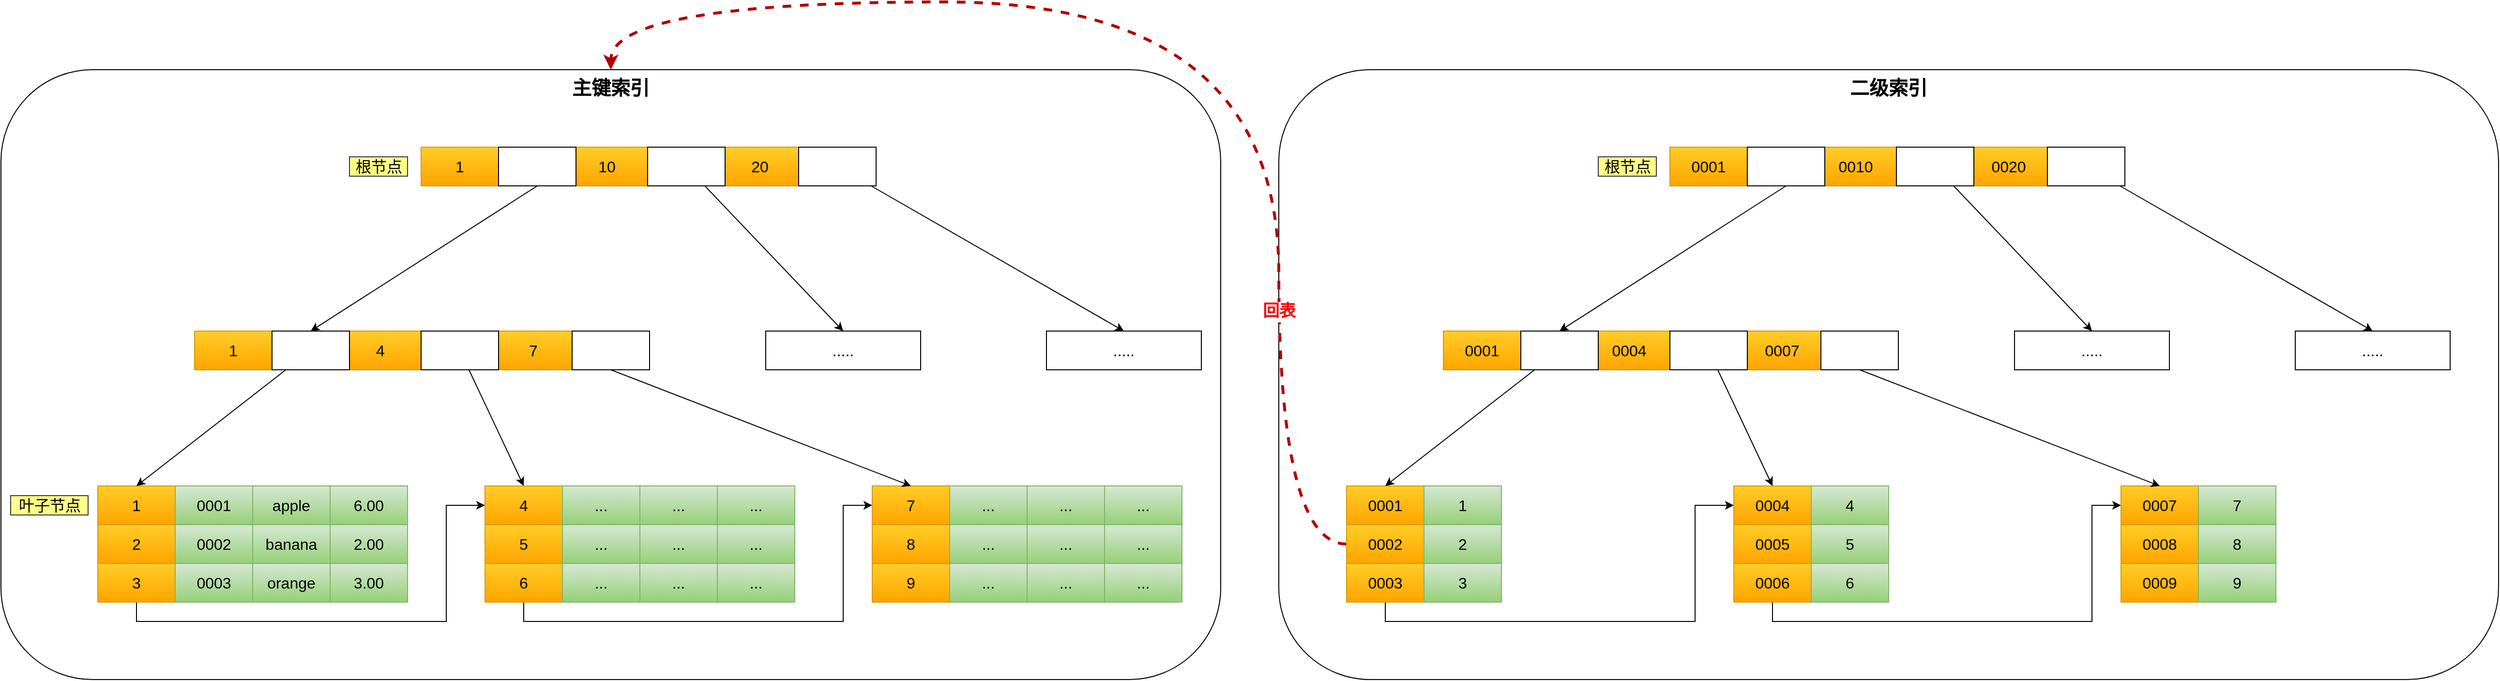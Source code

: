 <mxfile version="18.1.1" type="github">
  <diagram id="iryZJKMmHRh9ckvreK3M" name="Page-1">
    <mxGraphModel dx="1056" dy="1854" grid="1" gridSize="10" guides="1" tooltips="1" connect="1" arrows="1" fold="1" page="1" pageScale="1" pageWidth="827" pageHeight="1169" math="0" shadow="0">
      <root>
        <mxCell id="0" />
        <mxCell id="1" parent="0" />
        <mxCell id="uAFPjLMtLkPOJIP_Cxoe-147" value="二级索引" style="rounded=1;whiteSpace=wrap;html=1;verticalAlign=top;fontSize=20;fontStyle=1" vertex="1" parent="1">
          <mxGeometry x="1420" y="-480" width="1260" height="630" as="geometry" />
        </mxCell>
        <mxCell id="uAFPjLMtLkPOJIP_Cxoe-146" value="主键索引" style="rounded=1;whiteSpace=wrap;html=1;verticalAlign=top;fontSize=20;fontStyle=1" vertex="1" parent="1">
          <mxGeometry x="100" y="-480" width="1260" height="630" as="geometry" />
        </mxCell>
        <mxCell id="uAFPjLMtLkPOJIP_Cxoe-1" value="1" style="rounded=0;whiteSpace=wrap;html=1;fontSize=16;fillColor=#ffcd28;gradientColor=#ffa500;strokeColor=#d79b00;" vertex="1" parent="1">
          <mxGeometry x="200" y="-50" width="80" height="40" as="geometry" />
        </mxCell>
        <mxCell id="uAFPjLMtLkPOJIP_Cxoe-2" value="0001" style="rounded=0;whiteSpace=wrap;html=1;fontSize=16;fillColor=#d5e8d4;gradientColor=#97d077;strokeColor=#82b366;" vertex="1" parent="1">
          <mxGeometry x="280" y="-50" width="80" height="40" as="geometry" />
        </mxCell>
        <mxCell id="uAFPjLMtLkPOJIP_Cxoe-3" value="apple" style="rounded=0;whiteSpace=wrap;html=1;fontSize=16;fillColor=#d5e8d4;gradientColor=#97d077;strokeColor=#82b366;" vertex="1" parent="1">
          <mxGeometry x="360" y="-50" width="80" height="40" as="geometry" />
        </mxCell>
        <mxCell id="uAFPjLMtLkPOJIP_Cxoe-4" value="6.00" style="rounded=0;whiteSpace=wrap;html=1;fontSize=16;fillColor=#d5e8d4;gradientColor=#97d077;strokeColor=#82b366;" vertex="1" parent="1">
          <mxGeometry x="440" y="-50" width="80" height="40" as="geometry" />
        </mxCell>
        <mxCell id="uAFPjLMtLkPOJIP_Cxoe-5" value="2" style="rounded=0;whiteSpace=wrap;html=1;fontSize=16;fillColor=#ffcd28;gradientColor=#ffa500;strokeColor=#d79b00;" vertex="1" parent="1">
          <mxGeometry x="200" y="-10" width="80" height="40" as="geometry" />
        </mxCell>
        <mxCell id="uAFPjLMtLkPOJIP_Cxoe-6" value="0002" style="rounded=0;whiteSpace=wrap;html=1;fontSize=16;fillColor=#d5e8d4;gradientColor=#97d077;strokeColor=#82b366;" vertex="1" parent="1">
          <mxGeometry x="280" y="-10" width="80" height="40" as="geometry" />
        </mxCell>
        <mxCell id="uAFPjLMtLkPOJIP_Cxoe-7" value="banana" style="rounded=0;whiteSpace=wrap;html=1;fontSize=16;fillColor=#d5e8d4;gradientColor=#97d077;strokeColor=#82b366;" vertex="1" parent="1">
          <mxGeometry x="360" y="-10" width="80" height="40" as="geometry" />
        </mxCell>
        <mxCell id="uAFPjLMtLkPOJIP_Cxoe-8" value="2.00" style="rounded=0;whiteSpace=wrap;html=1;fontSize=16;fillColor=#d5e8d4;gradientColor=#97d077;strokeColor=#82b366;" vertex="1" parent="1">
          <mxGeometry x="440" y="-10" width="80" height="40" as="geometry" />
        </mxCell>
        <mxCell id="uAFPjLMtLkPOJIP_Cxoe-9" value="1" style="rounded=0;whiteSpace=wrap;html=1;fontSize=16;fillColor=#ffcd28;gradientColor=#ffa500;strokeColor=#d79b00;" vertex="1" parent="1">
          <mxGeometry x="300" y="-210" width="80" height="40" as="geometry" />
        </mxCell>
        <mxCell id="uAFPjLMtLkPOJIP_Cxoe-10" value="4" style="rounded=0;whiteSpace=wrap;html=1;fontSize=16;fillColor=#ffcd28;gradientColor=#ffa500;strokeColor=#d79b00;" vertex="1" parent="1">
          <mxGeometry x="450" y="-210" width="84" height="40" as="geometry" />
        </mxCell>
        <mxCell id="uAFPjLMtLkPOJIP_Cxoe-11" value="7" style="rounded=0;whiteSpace=wrap;html=1;fontSize=16;fillColor=#ffcd28;gradientColor=#ffa500;strokeColor=#d79b00;" vertex="1" parent="1">
          <mxGeometry x="610" y="-210" width="80" height="40" as="geometry" />
        </mxCell>
        <mxCell id="uAFPjLMtLkPOJIP_Cxoe-12" style="rounded=0;orthogonalLoop=1;jettySize=auto;html=1;entryX=0;entryY=0.5;entryDx=0;entryDy=0;fontSize=16;exitX=0.5;exitY=1;exitDx=0;exitDy=0;edgeStyle=orthogonalEdgeStyle;" edge="1" parent="1" source="uAFPjLMtLkPOJIP_Cxoe-13" target="uAFPjLMtLkPOJIP_Cxoe-17">
          <mxGeometry relative="1" as="geometry">
            <Array as="points">
              <mxPoint x="240" y="90" />
              <mxPoint x="560" y="90" />
              <mxPoint x="560" y="-30" />
            </Array>
          </mxGeometry>
        </mxCell>
        <mxCell id="uAFPjLMtLkPOJIP_Cxoe-13" value="3" style="rounded=0;whiteSpace=wrap;html=1;fontSize=16;fillColor=#ffcd28;gradientColor=#ffa500;strokeColor=#d79b00;" vertex="1" parent="1">
          <mxGeometry x="200" y="30" width="80" height="40" as="geometry" />
        </mxCell>
        <mxCell id="uAFPjLMtLkPOJIP_Cxoe-14" value="0003" style="rounded=0;whiteSpace=wrap;html=1;fontSize=16;fillColor=#d5e8d4;gradientColor=#97d077;strokeColor=#82b366;" vertex="1" parent="1">
          <mxGeometry x="280" y="30" width="80" height="40" as="geometry" />
        </mxCell>
        <mxCell id="uAFPjLMtLkPOJIP_Cxoe-15" value="orange" style="rounded=0;whiteSpace=wrap;html=1;fontSize=16;fillColor=#d5e8d4;gradientColor=#97d077;strokeColor=#82b366;" vertex="1" parent="1">
          <mxGeometry x="360" y="30" width="80" height="40" as="geometry" />
        </mxCell>
        <mxCell id="uAFPjLMtLkPOJIP_Cxoe-16" value="3.00" style="rounded=0;whiteSpace=wrap;html=1;fontSize=16;fillColor=#d5e8d4;gradientColor=#97d077;strokeColor=#82b366;" vertex="1" parent="1">
          <mxGeometry x="440" y="30" width="80" height="40" as="geometry" />
        </mxCell>
        <mxCell id="uAFPjLMtLkPOJIP_Cxoe-17" value="4" style="rounded=0;whiteSpace=wrap;html=1;fontSize=16;fillColor=#ffcd28;gradientColor=#ffa500;strokeColor=#d79b00;" vertex="1" parent="1">
          <mxGeometry x="600" y="-50" width="80" height="40" as="geometry" />
        </mxCell>
        <mxCell id="uAFPjLMtLkPOJIP_Cxoe-18" value="..." style="rounded=0;whiteSpace=wrap;html=1;fontSize=16;fillColor=#d5e8d4;gradientColor=#97d077;strokeColor=#82b366;" vertex="1" parent="1">
          <mxGeometry x="680" y="-50" width="80" height="40" as="geometry" />
        </mxCell>
        <mxCell id="uAFPjLMtLkPOJIP_Cxoe-19" value="..." style="rounded=0;whiteSpace=wrap;html=1;fontSize=16;fillColor=#d5e8d4;gradientColor=#97d077;strokeColor=#82b366;" vertex="1" parent="1">
          <mxGeometry x="760" y="-50" width="80" height="40" as="geometry" />
        </mxCell>
        <mxCell id="uAFPjLMtLkPOJIP_Cxoe-20" value="..." style="rounded=0;whiteSpace=wrap;html=1;fontSize=16;fillColor=#d5e8d4;gradientColor=#97d077;strokeColor=#82b366;" vertex="1" parent="1">
          <mxGeometry x="840" y="-50" width="80" height="40" as="geometry" />
        </mxCell>
        <mxCell id="uAFPjLMtLkPOJIP_Cxoe-21" value="5" style="rounded=0;whiteSpace=wrap;html=1;fontSize=16;fillColor=#ffcd28;gradientColor=#ffa500;strokeColor=#d79b00;" vertex="1" parent="1">
          <mxGeometry x="600" y="-10" width="80" height="40" as="geometry" />
        </mxCell>
        <mxCell id="uAFPjLMtLkPOJIP_Cxoe-22" value="..." style="rounded=0;whiteSpace=wrap;html=1;fontSize=16;fillColor=#d5e8d4;gradientColor=#97d077;strokeColor=#82b366;" vertex="1" parent="1">
          <mxGeometry x="680" y="-10" width="80" height="40" as="geometry" />
        </mxCell>
        <mxCell id="uAFPjLMtLkPOJIP_Cxoe-23" value="..." style="rounded=0;whiteSpace=wrap;html=1;fontSize=16;fillColor=#d5e8d4;gradientColor=#97d077;strokeColor=#82b366;" vertex="1" parent="1">
          <mxGeometry x="760" y="-10" width="80" height="40" as="geometry" />
        </mxCell>
        <mxCell id="uAFPjLMtLkPOJIP_Cxoe-24" value="..." style="rounded=0;whiteSpace=wrap;html=1;fontSize=16;fillColor=#d5e8d4;gradientColor=#97d077;strokeColor=#82b366;" vertex="1" parent="1">
          <mxGeometry x="840" y="-10" width="80" height="40" as="geometry" />
        </mxCell>
        <mxCell id="uAFPjLMtLkPOJIP_Cxoe-25" style="edgeStyle=orthogonalEdgeStyle;rounded=0;orthogonalLoop=1;jettySize=auto;html=1;entryX=0;entryY=0.5;entryDx=0;entryDy=0;fontSize=16;" edge="1" parent="1" source="uAFPjLMtLkPOJIP_Cxoe-26" target="uAFPjLMtLkPOJIP_Cxoe-30">
          <mxGeometry relative="1" as="geometry">
            <Array as="points">
              <mxPoint x="640" y="90" />
              <mxPoint x="970" y="90" />
              <mxPoint x="970" y="-30" />
            </Array>
          </mxGeometry>
        </mxCell>
        <mxCell id="uAFPjLMtLkPOJIP_Cxoe-26" value="6" style="rounded=0;whiteSpace=wrap;html=1;fontSize=16;fillColor=#ffcd28;gradientColor=#ffa500;strokeColor=#d79b00;" vertex="1" parent="1">
          <mxGeometry x="600" y="30" width="80" height="40" as="geometry" />
        </mxCell>
        <mxCell id="uAFPjLMtLkPOJIP_Cxoe-27" value="..." style="rounded=0;whiteSpace=wrap;html=1;fontSize=16;fillColor=#d5e8d4;gradientColor=#97d077;strokeColor=#82b366;" vertex="1" parent="1">
          <mxGeometry x="680" y="30" width="80" height="40" as="geometry" />
        </mxCell>
        <mxCell id="uAFPjLMtLkPOJIP_Cxoe-28" value="..." style="rounded=0;whiteSpace=wrap;html=1;fontSize=16;fillColor=#d5e8d4;gradientColor=#97d077;strokeColor=#82b366;" vertex="1" parent="1">
          <mxGeometry x="760" y="30" width="80" height="40" as="geometry" />
        </mxCell>
        <mxCell id="uAFPjLMtLkPOJIP_Cxoe-29" value="..." style="rounded=0;whiteSpace=wrap;html=1;fontSize=16;fillColor=#d5e8d4;gradientColor=#97d077;strokeColor=#82b366;" vertex="1" parent="1">
          <mxGeometry x="840" y="30" width="80" height="40" as="geometry" />
        </mxCell>
        <mxCell id="uAFPjLMtLkPOJIP_Cxoe-30" value="7" style="rounded=0;whiteSpace=wrap;html=1;fontSize=16;fillColor=#ffcd28;gradientColor=#ffa500;strokeColor=#d79b00;" vertex="1" parent="1">
          <mxGeometry x="1000" y="-50" width="80" height="40" as="geometry" />
        </mxCell>
        <mxCell id="uAFPjLMtLkPOJIP_Cxoe-31" value="..." style="rounded=0;whiteSpace=wrap;html=1;fontSize=16;fillColor=#d5e8d4;gradientColor=#97d077;strokeColor=#82b366;" vertex="1" parent="1">
          <mxGeometry x="1080" y="-50" width="80" height="40" as="geometry" />
        </mxCell>
        <mxCell id="uAFPjLMtLkPOJIP_Cxoe-32" value="..." style="rounded=0;whiteSpace=wrap;html=1;fontSize=16;fillColor=#d5e8d4;gradientColor=#97d077;strokeColor=#82b366;" vertex="1" parent="1">
          <mxGeometry x="1160" y="-50" width="80" height="40" as="geometry" />
        </mxCell>
        <mxCell id="uAFPjLMtLkPOJIP_Cxoe-33" value="..." style="rounded=0;whiteSpace=wrap;html=1;fontSize=16;fillColor=#d5e8d4;gradientColor=#97d077;strokeColor=#82b366;" vertex="1" parent="1">
          <mxGeometry x="1240" y="-50" width="80" height="40" as="geometry" />
        </mxCell>
        <mxCell id="uAFPjLMtLkPOJIP_Cxoe-34" value="8" style="rounded=0;whiteSpace=wrap;html=1;fontSize=16;fillColor=#ffcd28;gradientColor=#ffa500;strokeColor=#d79b00;" vertex="1" parent="1">
          <mxGeometry x="1000" y="-10" width="80" height="40" as="geometry" />
        </mxCell>
        <mxCell id="uAFPjLMtLkPOJIP_Cxoe-35" value="..." style="rounded=0;whiteSpace=wrap;html=1;fontSize=16;fillColor=#d5e8d4;gradientColor=#97d077;strokeColor=#82b366;" vertex="1" parent="1">
          <mxGeometry x="1080" y="-10" width="80" height="40" as="geometry" />
        </mxCell>
        <mxCell id="uAFPjLMtLkPOJIP_Cxoe-36" value="..." style="rounded=0;whiteSpace=wrap;html=1;fontSize=16;fillColor=#d5e8d4;gradientColor=#97d077;strokeColor=#82b366;" vertex="1" parent="1">
          <mxGeometry x="1160" y="-10" width="80" height="40" as="geometry" />
        </mxCell>
        <mxCell id="uAFPjLMtLkPOJIP_Cxoe-37" value="..." style="rounded=0;whiteSpace=wrap;html=1;fontSize=16;fillColor=#d5e8d4;gradientColor=#97d077;strokeColor=#82b366;" vertex="1" parent="1">
          <mxGeometry x="1240" y="-10" width="80" height="40" as="geometry" />
        </mxCell>
        <mxCell id="uAFPjLMtLkPOJIP_Cxoe-38" value="9" style="rounded=0;whiteSpace=wrap;html=1;fontSize=16;fillColor=#ffcd28;gradientColor=#ffa500;strokeColor=#d79b00;" vertex="1" parent="1">
          <mxGeometry x="1000" y="30" width="80" height="40" as="geometry" />
        </mxCell>
        <mxCell id="uAFPjLMtLkPOJIP_Cxoe-39" value="..." style="rounded=0;whiteSpace=wrap;html=1;fontSize=16;fillColor=#d5e8d4;gradientColor=#97d077;strokeColor=#82b366;" vertex="1" parent="1">
          <mxGeometry x="1080" y="30" width="80" height="40" as="geometry" />
        </mxCell>
        <mxCell id="uAFPjLMtLkPOJIP_Cxoe-40" value="..." style="rounded=0;whiteSpace=wrap;html=1;fontSize=16;fillColor=#d5e8d4;gradientColor=#97d077;strokeColor=#82b366;" vertex="1" parent="1">
          <mxGeometry x="1160" y="30" width="80" height="40" as="geometry" />
        </mxCell>
        <mxCell id="uAFPjLMtLkPOJIP_Cxoe-41" value="..." style="rounded=0;whiteSpace=wrap;html=1;fontSize=16;fillColor=#d5e8d4;gradientColor=#97d077;strokeColor=#82b366;" vertex="1" parent="1">
          <mxGeometry x="1240" y="30" width="80" height="40" as="geometry" />
        </mxCell>
        <mxCell id="uAFPjLMtLkPOJIP_Cxoe-42" style="edgeStyle=none;rounded=0;orthogonalLoop=1;jettySize=auto;html=1;entryX=0.5;entryY=0;entryDx=0;entryDy=0;fontSize=16;" edge="1" parent="1" source="uAFPjLMtLkPOJIP_Cxoe-43" target="uAFPjLMtLkPOJIP_Cxoe-1">
          <mxGeometry relative="1" as="geometry" />
        </mxCell>
        <mxCell id="uAFPjLMtLkPOJIP_Cxoe-43" value="" style="rounded=0;whiteSpace=wrap;html=1;fontSize=16;" vertex="1" parent="1">
          <mxGeometry x="380" y="-210" width="80" height="40" as="geometry" />
        </mxCell>
        <mxCell id="uAFPjLMtLkPOJIP_Cxoe-44" style="edgeStyle=none;rounded=0;orthogonalLoop=1;jettySize=auto;html=1;entryX=0.5;entryY=0;entryDx=0;entryDy=0;fontSize=16;" edge="1" parent="1" source="uAFPjLMtLkPOJIP_Cxoe-45" target="uAFPjLMtLkPOJIP_Cxoe-17">
          <mxGeometry relative="1" as="geometry" />
        </mxCell>
        <mxCell id="uAFPjLMtLkPOJIP_Cxoe-45" value="" style="rounded=0;whiteSpace=wrap;html=1;fontSize=16;" vertex="1" parent="1">
          <mxGeometry x="534" y="-210" width="80" height="40" as="geometry" />
        </mxCell>
        <mxCell id="uAFPjLMtLkPOJIP_Cxoe-46" style="edgeStyle=none;rounded=0;orthogonalLoop=1;jettySize=auto;html=1;entryX=0.5;entryY=0;entryDx=0;entryDy=0;fontSize=16;exitX=0.5;exitY=1;exitDx=0;exitDy=0;" edge="1" parent="1" source="uAFPjLMtLkPOJIP_Cxoe-47" target="uAFPjLMtLkPOJIP_Cxoe-30">
          <mxGeometry relative="1" as="geometry" />
        </mxCell>
        <mxCell id="uAFPjLMtLkPOJIP_Cxoe-47" value="" style="rounded=0;whiteSpace=wrap;html=1;fontSize=16;" vertex="1" parent="1">
          <mxGeometry x="690" y="-210" width="80" height="40" as="geometry" />
        </mxCell>
        <mxCell id="uAFPjLMtLkPOJIP_Cxoe-48" value="....." style="rounded=0;whiteSpace=wrap;html=1;fontSize=16;" vertex="1" parent="1">
          <mxGeometry x="890" y="-210" width="160" height="40" as="geometry" />
        </mxCell>
        <mxCell id="uAFPjLMtLkPOJIP_Cxoe-49" value="....." style="rounded=0;whiteSpace=wrap;html=1;fontSize=16;" vertex="1" parent="1">
          <mxGeometry x="1180" y="-210" width="160" height="40" as="geometry" />
        </mxCell>
        <mxCell id="uAFPjLMtLkPOJIP_Cxoe-50" value="1" style="rounded=0;whiteSpace=wrap;html=1;fontSize=16;fillColor=#ffcd28;gradientColor=#ffa500;strokeColor=#d79b00;" vertex="1" parent="1">
          <mxGeometry x="534" y="-400" width="80" height="40" as="geometry" />
        </mxCell>
        <mxCell id="uAFPjLMtLkPOJIP_Cxoe-51" value="10" style="rounded=0;whiteSpace=wrap;html=1;fontSize=16;fillColor=#ffcd28;gradientColor=#ffa500;strokeColor=#d79b00;" vertex="1" parent="1">
          <mxGeometry x="684" y="-400" width="84" height="40" as="geometry" />
        </mxCell>
        <mxCell id="uAFPjLMtLkPOJIP_Cxoe-52" value="20" style="rounded=0;whiteSpace=wrap;html=1;fontSize=16;fillColor=#ffcd28;gradientColor=#ffa500;strokeColor=#d79b00;" vertex="1" parent="1">
          <mxGeometry x="844" y="-400" width="80" height="40" as="geometry" />
        </mxCell>
        <mxCell id="uAFPjLMtLkPOJIP_Cxoe-53" style="rounded=0;orthogonalLoop=1;jettySize=auto;html=1;entryX=0.5;entryY=0;entryDx=0;entryDy=0;fontSize=16;exitX=0.5;exitY=1;exitDx=0;exitDy=0;" edge="1" parent="1" source="uAFPjLMtLkPOJIP_Cxoe-54" target="uAFPjLMtLkPOJIP_Cxoe-43">
          <mxGeometry relative="1" as="geometry" />
        </mxCell>
        <mxCell id="uAFPjLMtLkPOJIP_Cxoe-54" value="" style="rounded=0;whiteSpace=wrap;html=1;fontSize=16;" vertex="1" parent="1">
          <mxGeometry x="614" y="-400" width="80" height="40" as="geometry" />
        </mxCell>
        <mxCell id="uAFPjLMtLkPOJIP_Cxoe-55" style="edgeStyle=none;rounded=0;orthogonalLoop=1;jettySize=auto;html=1;entryX=0.5;entryY=0;entryDx=0;entryDy=0;fontSize=16;" edge="1" parent="1" source="uAFPjLMtLkPOJIP_Cxoe-56" target="uAFPjLMtLkPOJIP_Cxoe-48">
          <mxGeometry relative="1" as="geometry" />
        </mxCell>
        <mxCell id="uAFPjLMtLkPOJIP_Cxoe-56" value="" style="rounded=0;whiteSpace=wrap;html=1;fontSize=16;" vertex="1" parent="1">
          <mxGeometry x="768" y="-400" width="80" height="40" as="geometry" />
        </mxCell>
        <mxCell id="uAFPjLMtLkPOJIP_Cxoe-57" style="edgeStyle=none;rounded=0;orthogonalLoop=1;jettySize=auto;html=1;entryX=0.5;entryY=0;entryDx=0;entryDy=0;fontSize=16;" edge="1" parent="1" source="uAFPjLMtLkPOJIP_Cxoe-58" target="uAFPjLMtLkPOJIP_Cxoe-49">
          <mxGeometry relative="1" as="geometry" />
        </mxCell>
        <mxCell id="uAFPjLMtLkPOJIP_Cxoe-58" value="" style="rounded=0;whiteSpace=wrap;html=1;fontSize=16;" vertex="1" parent="1">
          <mxGeometry x="924" y="-400" width="80" height="40" as="geometry" />
        </mxCell>
        <mxCell id="uAFPjLMtLkPOJIP_Cxoe-59" value="根节点" style="text;html=1;align=center;verticalAlign=middle;resizable=0;points=[];autosize=1;strokeColor=#36393d;fillColor=#ffff88;fontSize=16;" vertex="1" parent="1">
          <mxGeometry x="460" y="-390" width="60" height="20" as="geometry" />
        </mxCell>
        <mxCell id="uAFPjLMtLkPOJIP_Cxoe-60" value="叶子节点" style="text;html=1;align=center;verticalAlign=middle;resizable=0;points=[];autosize=1;strokeColor=#36393d;fillColor=#ffff88;fontSize=16;" vertex="1" parent="1">
          <mxGeometry x="110" y="-40" width="80" height="20" as="geometry" />
        </mxCell>
        <mxCell id="uAFPjLMtLkPOJIP_Cxoe-103" value="0001" style="rounded=0;whiteSpace=wrap;html=1;fontSize=16;fillColor=#ffcd28;gradientColor=#ffa500;strokeColor=#d79b00;" vertex="1" parent="1">
          <mxGeometry x="1490" y="-50" width="80" height="40" as="geometry" />
        </mxCell>
        <mxCell id="uAFPjLMtLkPOJIP_Cxoe-104" value="1" style="rounded=0;whiteSpace=wrap;html=1;fontSize=16;fillColor=#d5e8d4;gradientColor=#97d077;strokeColor=#82b366;" vertex="1" parent="1">
          <mxGeometry x="1570" y="-50" width="80" height="40" as="geometry" />
        </mxCell>
        <mxCell id="uAFPjLMtLkPOJIP_Cxoe-145" value="回表" style="edgeStyle=orthogonalEdgeStyle;rounded=0;orthogonalLoop=1;jettySize=auto;html=1;curved=1;entryX=0.5;entryY=0;entryDx=0;entryDy=0;fontSize=17;fontStyle=1;fontColor=#FF0000;dashed=1;fillColor=#e51400;strokeColor=#B20000;strokeWidth=3;" edge="1" parent="1" source="uAFPjLMtLkPOJIP_Cxoe-105" target="uAFPjLMtLkPOJIP_Cxoe-146">
          <mxGeometry x="-0.554" relative="1" as="geometry">
            <mxPoint x="770" y="-450" as="targetPoint" />
            <Array as="points">
              <mxPoint x="1420" y="10" />
              <mxPoint x="1420" y="-550" />
              <mxPoint x="730" y="-550" />
            </Array>
            <mxPoint as="offset" />
          </mxGeometry>
        </mxCell>
        <mxCell id="uAFPjLMtLkPOJIP_Cxoe-105" value="0002" style="rounded=0;whiteSpace=wrap;html=1;fontSize=16;fillColor=#ffcd28;gradientColor=#ffa500;strokeColor=#d79b00;" vertex="1" parent="1">
          <mxGeometry x="1490" y="-10" width="80" height="40" as="geometry" />
        </mxCell>
        <mxCell id="uAFPjLMtLkPOJIP_Cxoe-106" value="2" style="rounded=0;whiteSpace=wrap;html=1;fontSize=16;fillColor=#d5e8d4;gradientColor=#97d077;strokeColor=#82b366;" vertex="1" parent="1">
          <mxGeometry x="1570" y="-10" width="80" height="40" as="geometry" />
        </mxCell>
        <mxCell id="uAFPjLMtLkPOJIP_Cxoe-107" value="0001" style="rounded=0;whiteSpace=wrap;html=1;fontSize=16;fillColor=#ffcd28;gradientColor=#ffa500;strokeColor=#d79b00;" vertex="1" parent="1">
          <mxGeometry x="1590" y="-210" width="80" height="40" as="geometry" />
        </mxCell>
        <mxCell id="uAFPjLMtLkPOJIP_Cxoe-108" value="0004" style="rounded=0;whiteSpace=wrap;html=1;fontSize=16;fillColor=#ffcd28;gradientColor=#ffa500;strokeColor=#d79b00;" vertex="1" parent="1">
          <mxGeometry x="1740" y="-210" width="84" height="40" as="geometry" />
        </mxCell>
        <mxCell id="uAFPjLMtLkPOJIP_Cxoe-109" value="0007" style="rounded=0;whiteSpace=wrap;html=1;fontSize=16;fillColor=#ffcd28;gradientColor=#ffa500;strokeColor=#d79b00;" vertex="1" parent="1">
          <mxGeometry x="1900" y="-210" width="80" height="40" as="geometry" />
        </mxCell>
        <mxCell id="uAFPjLMtLkPOJIP_Cxoe-110" style="rounded=0;orthogonalLoop=1;jettySize=auto;html=1;entryX=0;entryY=0.5;entryDx=0;entryDy=0;fontSize=16;exitX=0.5;exitY=1;exitDx=0;exitDy=0;edgeStyle=orthogonalEdgeStyle;" edge="1" parent="1" source="uAFPjLMtLkPOJIP_Cxoe-111" target="uAFPjLMtLkPOJIP_Cxoe-113">
          <mxGeometry relative="1" as="geometry">
            <Array as="points">
              <mxPoint x="1530" y="90" />
              <mxPoint x="1850" y="90" />
              <mxPoint x="1850" y="-30" />
            </Array>
          </mxGeometry>
        </mxCell>
        <mxCell id="uAFPjLMtLkPOJIP_Cxoe-111" value="0003" style="rounded=0;whiteSpace=wrap;html=1;fontSize=16;fillColor=#ffcd28;gradientColor=#ffa500;strokeColor=#d79b00;" vertex="1" parent="1">
          <mxGeometry x="1490" y="30" width="80" height="40" as="geometry" />
        </mxCell>
        <mxCell id="uAFPjLMtLkPOJIP_Cxoe-112" value="3" style="rounded=0;whiteSpace=wrap;html=1;fontSize=16;fillColor=#d5e8d4;gradientColor=#97d077;strokeColor=#82b366;" vertex="1" parent="1">
          <mxGeometry x="1570" y="30" width="80" height="40" as="geometry" />
        </mxCell>
        <mxCell id="uAFPjLMtLkPOJIP_Cxoe-113" value="0004" style="rounded=0;whiteSpace=wrap;html=1;fontSize=16;fillColor=#ffcd28;gradientColor=#ffa500;strokeColor=#d79b00;" vertex="1" parent="1">
          <mxGeometry x="1890" y="-50" width="80" height="40" as="geometry" />
        </mxCell>
        <mxCell id="uAFPjLMtLkPOJIP_Cxoe-114" value="4" style="rounded=0;whiteSpace=wrap;html=1;fontSize=16;fillColor=#d5e8d4;gradientColor=#97d077;strokeColor=#82b366;" vertex="1" parent="1">
          <mxGeometry x="1970" y="-50" width="80" height="40" as="geometry" />
        </mxCell>
        <mxCell id="uAFPjLMtLkPOJIP_Cxoe-115" value="0005" style="rounded=0;whiteSpace=wrap;html=1;fontSize=16;fillColor=#ffcd28;gradientColor=#ffa500;strokeColor=#d79b00;" vertex="1" parent="1">
          <mxGeometry x="1890" y="-10" width="80" height="40" as="geometry" />
        </mxCell>
        <mxCell id="uAFPjLMtLkPOJIP_Cxoe-116" value="5" style="rounded=0;whiteSpace=wrap;html=1;fontSize=16;fillColor=#d5e8d4;gradientColor=#97d077;strokeColor=#82b366;" vertex="1" parent="1">
          <mxGeometry x="1970" y="-10" width="80" height="40" as="geometry" />
        </mxCell>
        <mxCell id="uAFPjLMtLkPOJIP_Cxoe-117" style="edgeStyle=orthogonalEdgeStyle;rounded=0;orthogonalLoop=1;jettySize=auto;html=1;entryX=0;entryY=0.5;entryDx=0;entryDy=0;fontSize=16;" edge="1" parent="1" source="uAFPjLMtLkPOJIP_Cxoe-118" target="uAFPjLMtLkPOJIP_Cxoe-120">
          <mxGeometry relative="1" as="geometry">
            <Array as="points">
              <mxPoint x="1930" y="90" />
              <mxPoint x="2260" y="90" />
              <mxPoint x="2260" y="-30" />
            </Array>
          </mxGeometry>
        </mxCell>
        <mxCell id="uAFPjLMtLkPOJIP_Cxoe-118" value="0006" style="rounded=0;whiteSpace=wrap;html=1;fontSize=16;fillColor=#ffcd28;gradientColor=#ffa500;strokeColor=#d79b00;" vertex="1" parent="1">
          <mxGeometry x="1890" y="30" width="80" height="40" as="geometry" />
        </mxCell>
        <mxCell id="uAFPjLMtLkPOJIP_Cxoe-119" value="6" style="rounded=0;whiteSpace=wrap;html=1;fontSize=16;fillColor=#d5e8d4;gradientColor=#97d077;strokeColor=#82b366;" vertex="1" parent="1">
          <mxGeometry x="1970" y="30" width="80" height="40" as="geometry" />
        </mxCell>
        <mxCell id="uAFPjLMtLkPOJIP_Cxoe-120" value="0007" style="rounded=0;whiteSpace=wrap;html=1;fontSize=16;fillColor=#ffcd28;gradientColor=#ffa500;strokeColor=#d79b00;" vertex="1" parent="1">
          <mxGeometry x="2290" y="-50" width="80" height="40" as="geometry" />
        </mxCell>
        <mxCell id="uAFPjLMtLkPOJIP_Cxoe-121" value="7" style="rounded=0;whiteSpace=wrap;html=1;fontSize=16;fillColor=#d5e8d4;gradientColor=#97d077;strokeColor=#82b366;" vertex="1" parent="1">
          <mxGeometry x="2370" y="-50" width="80" height="40" as="geometry" />
        </mxCell>
        <mxCell id="uAFPjLMtLkPOJIP_Cxoe-122" value="0008" style="rounded=0;whiteSpace=wrap;html=1;fontSize=16;fillColor=#ffcd28;gradientColor=#ffa500;strokeColor=#d79b00;" vertex="1" parent="1">
          <mxGeometry x="2290" y="-10" width="80" height="40" as="geometry" />
        </mxCell>
        <mxCell id="uAFPjLMtLkPOJIP_Cxoe-123" value="8" style="rounded=0;whiteSpace=wrap;html=1;fontSize=16;fillColor=#d5e8d4;gradientColor=#97d077;strokeColor=#82b366;" vertex="1" parent="1">
          <mxGeometry x="2370" y="-10" width="80" height="40" as="geometry" />
        </mxCell>
        <mxCell id="uAFPjLMtLkPOJIP_Cxoe-124" value="0009" style="rounded=0;whiteSpace=wrap;html=1;fontSize=16;fillColor=#ffcd28;gradientColor=#ffa500;strokeColor=#d79b00;" vertex="1" parent="1">
          <mxGeometry x="2290" y="30" width="80" height="40" as="geometry" />
        </mxCell>
        <mxCell id="uAFPjLMtLkPOJIP_Cxoe-125" value="9" style="rounded=0;whiteSpace=wrap;html=1;fontSize=16;fillColor=#d5e8d4;gradientColor=#97d077;strokeColor=#82b366;" vertex="1" parent="1">
          <mxGeometry x="2370" y="30" width="80" height="40" as="geometry" />
        </mxCell>
        <mxCell id="uAFPjLMtLkPOJIP_Cxoe-126" style="edgeStyle=none;rounded=0;orthogonalLoop=1;jettySize=auto;html=1;entryX=0.5;entryY=0;entryDx=0;entryDy=0;fontSize=16;" edge="1" parent="1" source="uAFPjLMtLkPOJIP_Cxoe-127" target="uAFPjLMtLkPOJIP_Cxoe-103">
          <mxGeometry relative="1" as="geometry" />
        </mxCell>
        <mxCell id="uAFPjLMtLkPOJIP_Cxoe-127" value="" style="rounded=0;whiteSpace=wrap;html=1;fontSize=16;" vertex="1" parent="1">
          <mxGeometry x="1670" y="-210" width="80" height="40" as="geometry" />
        </mxCell>
        <mxCell id="uAFPjLMtLkPOJIP_Cxoe-128" style="edgeStyle=none;rounded=0;orthogonalLoop=1;jettySize=auto;html=1;entryX=0.5;entryY=0;entryDx=0;entryDy=0;fontSize=16;" edge="1" parent="1" source="uAFPjLMtLkPOJIP_Cxoe-129" target="uAFPjLMtLkPOJIP_Cxoe-113">
          <mxGeometry relative="1" as="geometry" />
        </mxCell>
        <mxCell id="uAFPjLMtLkPOJIP_Cxoe-129" value="" style="rounded=0;whiteSpace=wrap;html=1;fontSize=16;" vertex="1" parent="1">
          <mxGeometry x="1824" y="-210" width="80" height="40" as="geometry" />
        </mxCell>
        <mxCell id="uAFPjLMtLkPOJIP_Cxoe-130" style="edgeStyle=none;rounded=0;orthogonalLoop=1;jettySize=auto;html=1;entryX=0.5;entryY=0;entryDx=0;entryDy=0;fontSize=16;exitX=0.5;exitY=1;exitDx=0;exitDy=0;" edge="1" parent="1" source="uAFPjLMtLkPOJIP_Cxoe-131" target="uAFPjLMtLkPOJIP_Cxoe-120">
          <mxGeometry relative="1" as="geometry" />
        </mxCell>
        <mxCell id="uAFPjLMtLkPOJIP_Cxoe-131" value="" style="rounded=0;whiteSpace=wrap;html=1;fontSize=16;" vertex="1" parent="1">
          <mxGeometry x="1980" y="-210" width="80" height="40" as="geometry" />
        </mxCell>
        <mxCell id="uAFPjLMtLkPOJIP_Cxoe-132" value="....." style="rounded=0;whiteSpace=wrap;html=1;fontSize=16;" vertex="1" parent="1">
          <mxGeometry x="2180" y="-210" width="160" height="40" as="geometry" />
        </mxCell>
        <mxCell id="uAFPjLMtLkPOJIP_Cxoe-133" value="....." style="rounded=0;whiteSpace=wrap;html=1;fontSize=16;" vertex="1" parent="1">
          <mxGeometry x="2470" y="-210" width="160" height="40" as="geometry" />
        </mxCell>
        <mxCell id="uAFPjLMtLkPOJIP_Cxoe-134" value="0001" style="rounded=0;whiteSpace=wrap;html=1;fontSize=16;fillColor=#ffcd28;gradientColor=#ffa500;strokeColor=#d79b00;" vertex="1" parent="1">
          <mxGeometry x="1824" y="-400" width="80" height="40" as="geometry" />
        </mxCell>
        <mxCell id="uAFPjLMtLkPOJIP_Cxoe-135" value="0010" style="rounded=0;whiteSpace=wrap;html=1;fontSize=16;fillColor=#ffcd28;gradientColor=#ffa500;strokeColor=#d79b00;" vertex="1" parent="1">
          <mxGeometry x="1974" y="-400" width="84" height="40" as="geometry" />
        </mxCell>
        <mxCell id="uAFPjLMtLkPOJIP_Cxoe-136" value="0020" style="rounded=0;whiteSpace=wrap;html=1;fontSize=16;fillColor=#ffcd28;gradientColor=#ffa500;strokeColor=#d79b00;" vertex="1" parent="1">
          <mxGeometry x="2134" y="-400" width="80" height="40" as="geometry" />
        </mxCell>
        <mxCell id="uAFPjLMtLkPOJIP_Cxoe-137" style="rounded=0;orthogonalLoop=1;jettySize=auto;html=1;entryX=0.5;entryY=0;entryDx=0;entryDy=0;fontSize=16;exitX=0.5;exitY=1;exitDx=0;exitDy=0;" edge="1" parent="1" source="uAFPjLMtLkPOJIP_Cxoe-138" target="uAFPjLMtLkPOJIP_Cxoe-127">
          <mxGeometry relative="1" as="geometry" />
        </mxCell>
        <mxCell id="uAFPjLMtLkPOJIP_Cxoe-138" value="" style="rounded=0;whiteSpace=wrap;html=1;fontSize=16;" vertex="1" parent="1">
          <mxGeometry x="1904" y="-400" width="80" height="40" as="geometry" />
        </mxCell>
        <mxCell id="uAFPjLMtLkPOJIP_Cxoe-139" style="edgeStyle=none;rounded=0;orthogonalLoop=1;jettySize=auto;html=1;entryX=0.5;entryY=0;entryDx=0;entryDy=0;fontSize=16;" edge="1" parent="1" source="uAFPjLMtLkPOJIP_Cxoe-140" target="uAFPjLMtLkPOJIP_Cxoe-132">
          <mxGeometry relative="1" as="geometry" />
        </mxCell>
        <mxCell id="uAFPjLMtLkPOJIP_Cxoe-140" value="" style="rounded=0;whiteSpace=wrap;html=1;fontSize=16;" vertex="1" parent="1">
          <mxGeometry x="2058" y="-400" width="80" height="40" as="geometry" />
        </mxCell>
        <mxCell id="uAFPjLMtLkPOJIP_Cxoe-141" style="edgeStyle=none;rounded=0;orthogonalLoop=1;jettySize=auto;html=1;entryX=0.5;entryY=0;entryDx=0;entryDy=0;fontSize=16;" edge="1" parent="1" source="uAFPjLMtLkPOJIP_Cxoe-142" target="uAFPjLMtLkPOJIP_Cxoe-133">
          <mxGeometry relative="1" as="geometry" />
        </mxCell>
        <mxCell id="uAFPjLMtLkPOJIP_Cxoe-142" value="" style="rounded=0;whiteSpace=wrap;html=1;fontSize=16;" vertex="1" parent="1">
          <mxGeometry x="2214" y="-400" width="80" height="40" as="geometry" />
        </mxCell>
        <mxCell id="uAFPjLMtLkPOJIP_Cxoe-143" value="根节点" style="text;html=1;align=center;verticalAlign=middle;resizable=0;points=[];autosize=1;strokeColor=#36393d;fillColor=#ffff88;fontSize=16;" vertex="1" parent="1">
          <mxGeometry x="1750" y="-390" width="60" height="20" as="geometry" />
        </mxCell>
      </root>
    </mxGraphModel>
  </diagram>
</mxfile>
